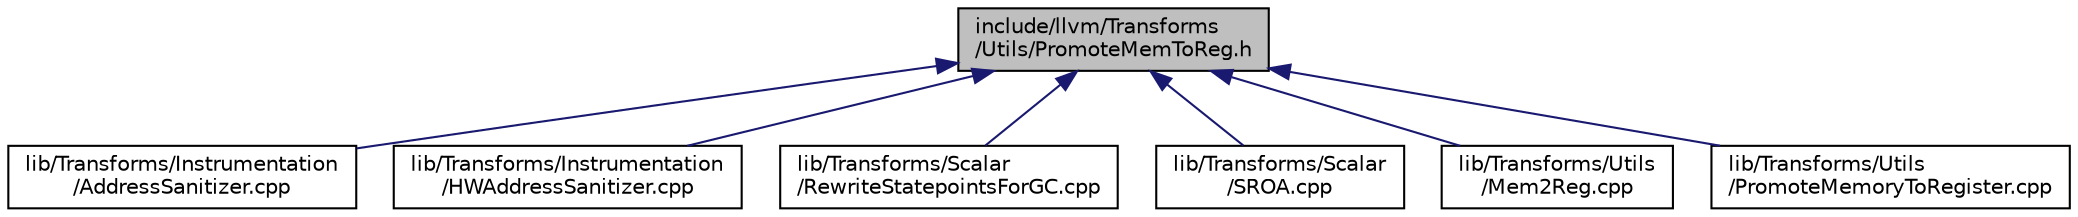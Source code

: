 digraph "include/llvm/Transforms/Utils/PromoteMemToReg.h"
{
 // LATEX_PDF_SIZE
  bgcolor="transparent";
  edge [fontname="Helvetica",fontsize="10",labelfontname="Helvetica",labelfontsize="10"];
  node [fontname="Helvetica",fontsize="10",shape="box"];
  Node1 [label="include/llvm/Transforms\l/Utils/PromoteMemToReg.h",height=0.2,width=0.4,color="black", fillcolor="grey75", style="filled", fontcolor="black",tooltip=" "];
  Node1 -> Node2 [dir="back",color="midnightblue",fontsize="10",style="solid",fontname="Helvetica"];
  Node2 [label="lib/Transforms/Instrumentation\l/AddressSanitizer.cpp",height=0.2,width=0.4,color="black",URL="$AddressSanitizer_8cpp.html",tooltip=" "];
  Node1 -> Node3 [dir="back",color="midnightblue",fontsize="10",style="solid",fontname="Helvetica"];
  Node3 [label="lib/Transforms/Instrumentation\l/HWAddressSanitizer.cpp",height=0.2,width=0.4,color="black",URL="$HWAddressSanitizer_8cpp.html",tooltip="This file is a part of HWAddressSanitizer, an address sanity checker based on tagged addressing."];
  Node1 -> Node4 [dir="back",color="midnightblue",fontsize="10",style="solid",fontname="Helvetica"];
  Node4 [label="lib/Transforms/Scalar\l/RewriteStatepointsForGC.cpp",height=0.2,width=0.4,color="black",URL="$RewriteStatepointsForGC_8cpp.html",tooltip=" "];
  Node1 -> Node5 [dir="back",color="midnightblue",fontsize="10",style="solid",fontname="Helvetica"];
  Node5 [label="lib/Transforms/Scalar\l/SROA.cpp",height=0.2,width=0.4,color="black",URL="$SROA_8cpp.html",tooltip="This transformation implements the well known scalar replacement of aggregates transformation."];
  Node1 -> Node6 [dir="back",color="midnightblue",fontsize="10",style="solid",fontname="Helvetica"];
  Node6 [label="lib/Transforms/Utils\l/Mem2Reg.cpp",height=0.2,width=0.4,color="black",URL="$Mem2Reg_8cpp.html",tooltip=" "];
  Node1 -> Node7 [dir="back",color="midnightblue",fontsize="10",style="solid",fontname="Helvetica"];
  Node7 [label="lib/Transforms/Utils\l/PromoteMemoryToRegister.cpp",height=0.2,width=0.4,color="black",URL="$PromoteMemoryToRegister_8cpp.html",tooltip=" "];
}
